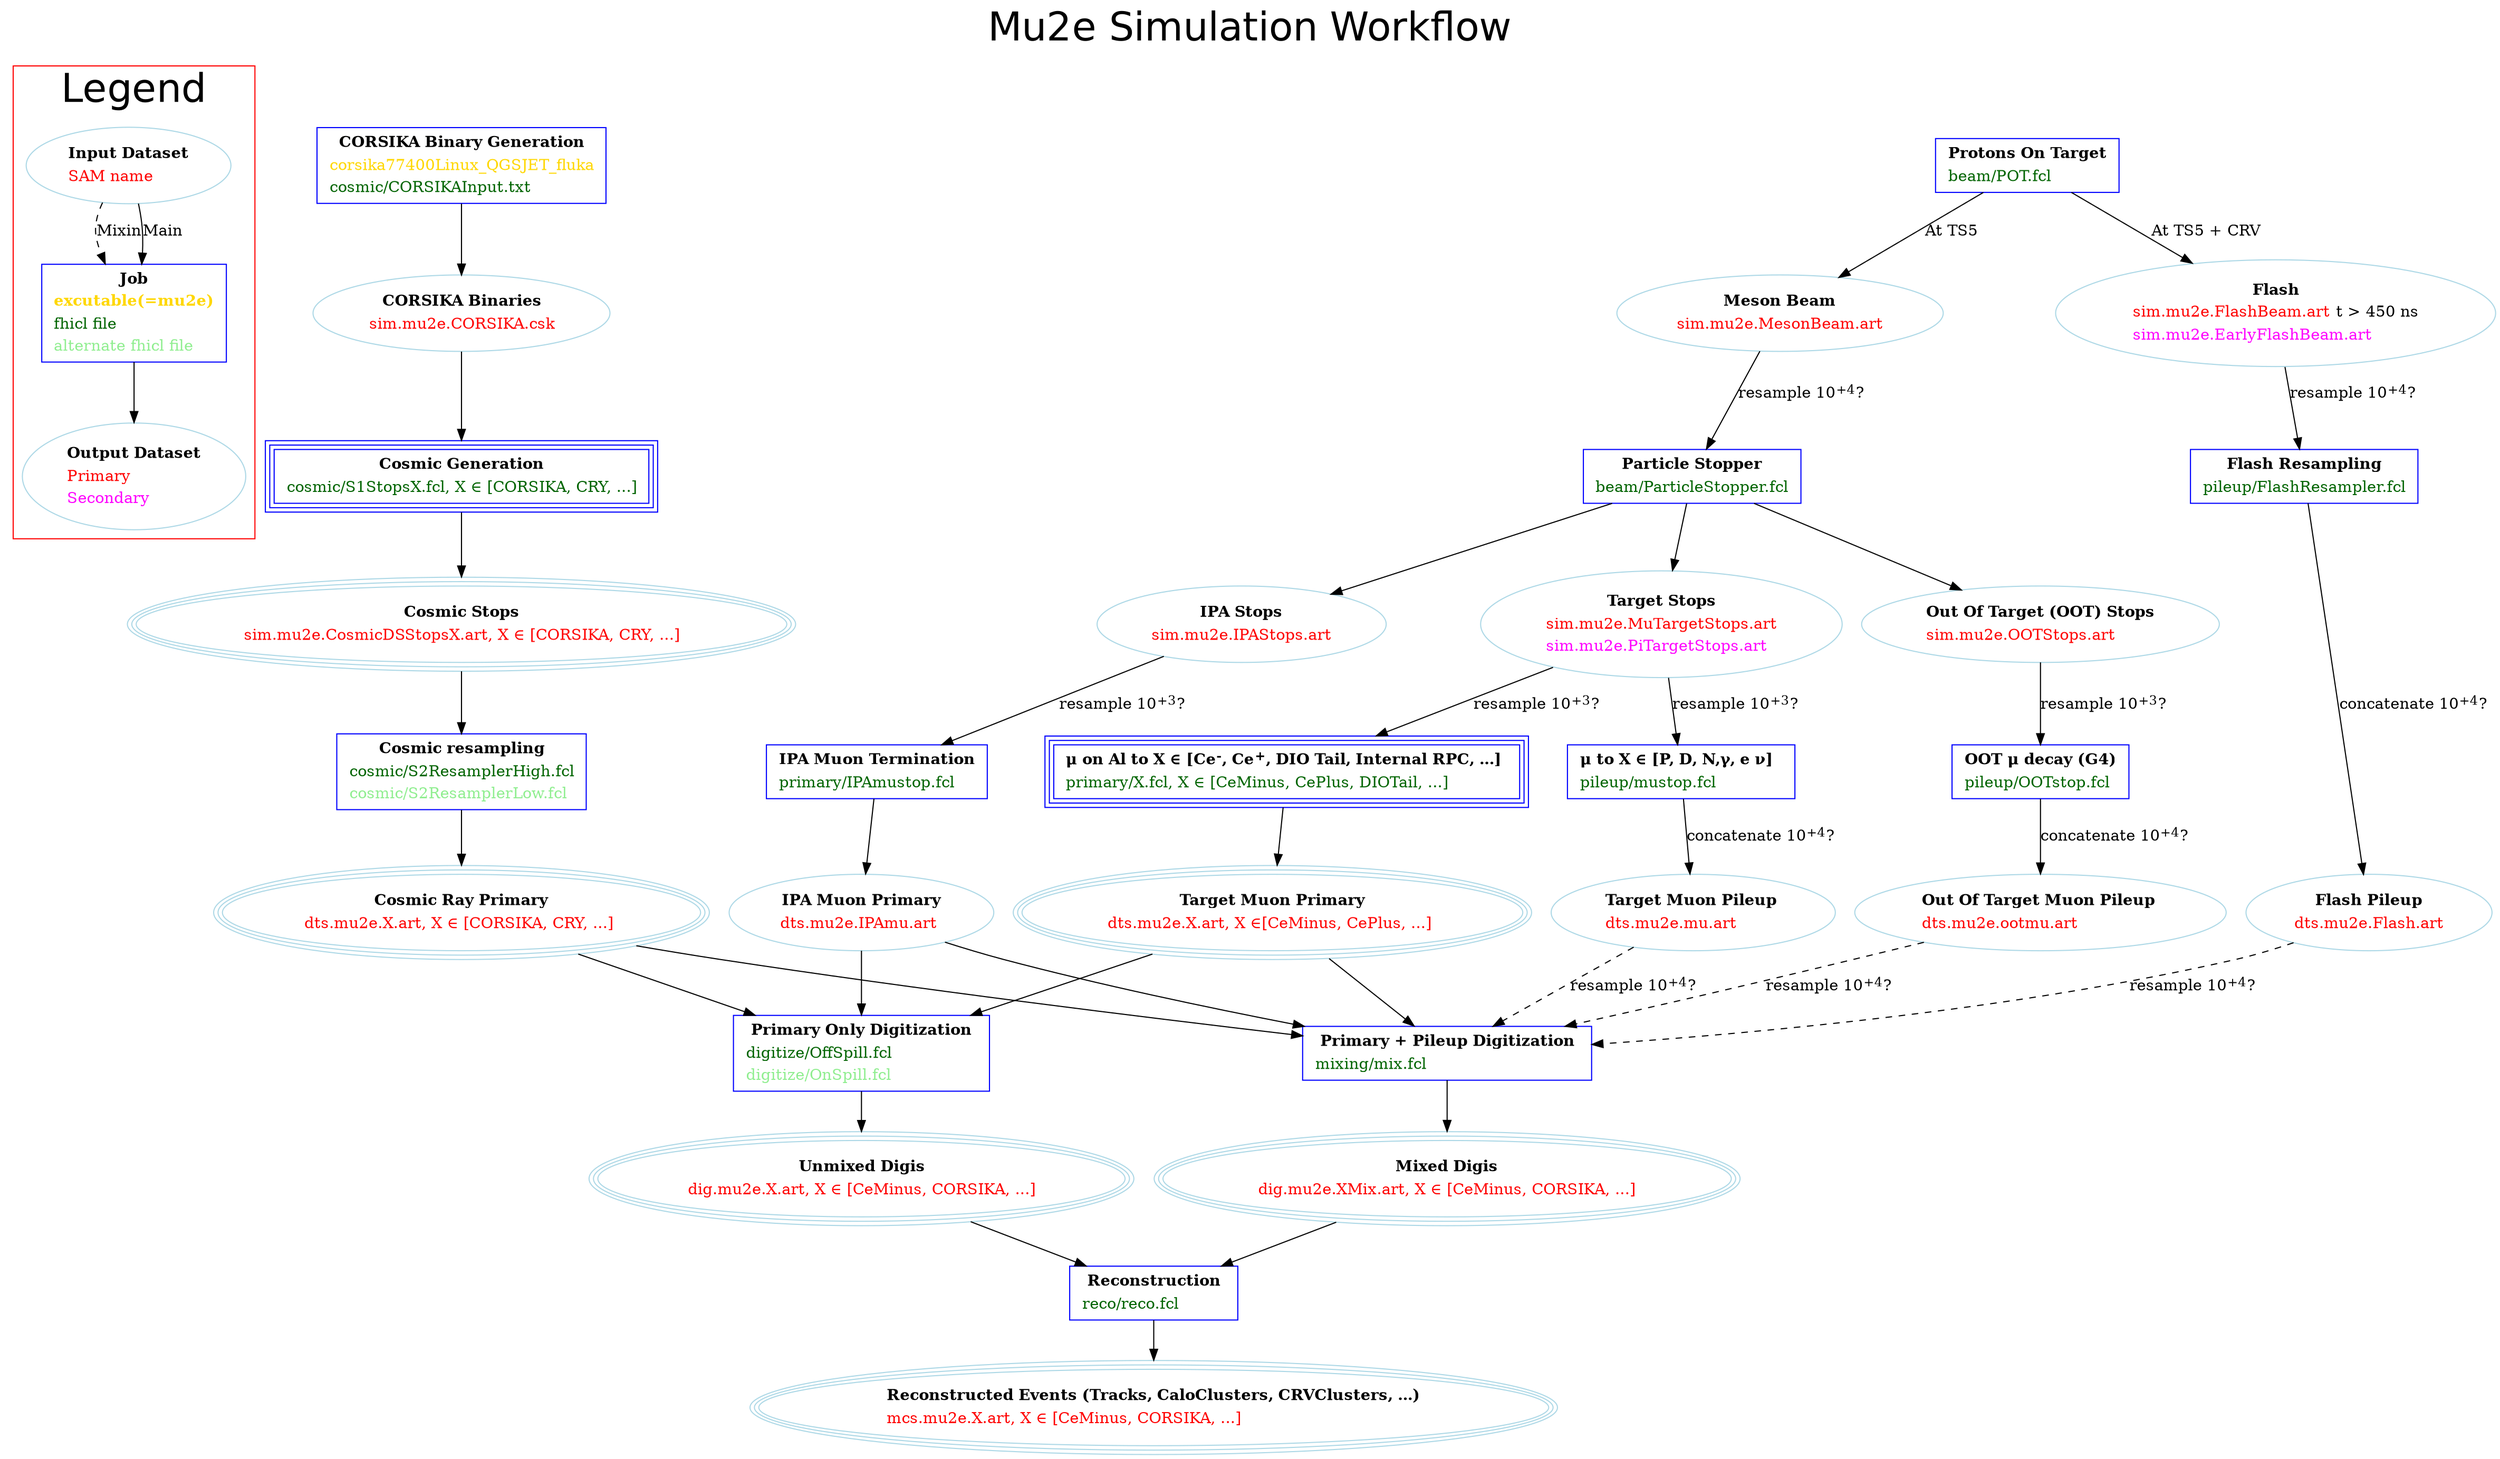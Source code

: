 /* Flowchart showing the simulation workflow for Mu2e.
 * To compile:
 *
 *     dot -T(suf) SimulationWorkflow.dot -o SimulationWorkflow.(suf), suf=tiff, jpg, pdf, ... 
 *    See https://graphviz.gitlab.io/documentation/ for more details
 *
 */

digraph SimWorkflow {
  /* size="14,11"; */
  label = "Mu2e Simulation Workflow";
  fontname="Helvetica";
  fontsize="36";
  labelloc = t;

  subgraph clusterLegend {
    rankdir=TB;
    color="red";
    label="Legend";
    Job [shape=box,color=blue,
	label=<<table border="0" cellborder="0" cellspacing="1">
	  <tr><td align="center"><b>Job</b></td></tr>
	  <tr><td align="center"><b><font color="gold">excutable(=mu2e)</font></b></td></tr>
	  <tr><td align="left"><font color="darkgreen">fhicl file</font></td></tr>
	  <tr><td align="left"><font color="lightgreen">alternate fhicl file</font></td></tr>
	  </table>>];

    Input [shape=oval, color=lightblue,
	    label=<<table border="0" cellborder="0" cellspacing="1">
	      <tr><td align="center"><b>Input Dataset</b></td></tr>
	      <tr><td align="left"><font color="red">SAM name</font></td></tr>
	      </table>>];
    Output [shape=oval, color=lightblue,
	    label=<<table border="0" cellborder="0" cellspacing="1">
	      <tr><td align="center"><b>Output Dataset</b></td></tr>
	      <tr><td align="left"><font color="red">Primary</font></td></tr>
	      <tr><td align="left"><font color="fuchsia">Secondary</font></td></tr>
	      </table>>];

    Input -> Job [style=dashed, label="Mixin"];
    Input -> Job [style=solid, label="Main"];
    Job->Output;
  }

  subgraph Campaign {

    POT [shape=box,color=blue,
	label=<<table border="0" cellborder="0" cellspacing="1">
	  <tr><td align="center"><b>Protons On Target</b></td></tr>
	  <tr><td align="left"><font color="darkgreen">beam/POT.fcl</font></td></tr>
	  </table>>];
    Beam [shape=oval,color=lightblue,
	 label=<<table border="0" cellborder="0" cellspacing="1">
	   <tr><td align="center"><b>Meson Beam</b></td></tr>
	   <tr><td align="left"><font color="red">sim.mu2e.MesonBeam.art</font></td></tr>
	   </table>>];
    Flash [shape=oval, color=lightblue,
	      label=<<table border="0" cellborder="0" cellspacing="1">
		<tr><td align="center"><b>Flash</b></td></tr>
		<tr><td align="left"><font color="red">sim.mu2e.FlashBeam.art</font> <font color="black">t &gt; 450 ns</font></td></tr>
		<tr><td align="left"><font color="fuchsia">sim.mu2e.EarlyFlashBeam.art</font></td></tr>
		</table>>];

    POT -> Flash [ label="At TS5 + CRV"];
    POT ->  Beam [ label="At TS5"];

    FlashResampling [shape=box,color=blue,
		    label=<<table border="0" cellborder="0" cellspacing="1">
		      <tr><td align="center"><b>Flash Resampling</b></td></tr>
		      <tr><td align="left"><font color="darkgreen">pileup/FlashResampler.fcl</font></td></tr>
		      </table>>];

    StopPositionResampling [shape=box,color=blue,
			   label=<<table border="0" cellborder="0" cellspacing="1">
			     <tr><td align="center"><b>Particle Stopper</b></td></tr>
			     <tr><td align="left"><font color="darkgreen">beam/ParticleStopper.fcl</font></td></tr>
			     </table>>];

    Beam -> StopPositionResampling [ label=<resample 10<sup>+4</sup>?> ];
    Flash -> FlashResampling [ label=<resample 10<sup>+4</sup>?> ];
    FlashPileup [shape=oval, color=lightblue,
		    label=<<table border="0" cellborder="0" cellspacing="1">
		      <tr><td align="center"><b>Flash Pileup</b></td></tr>
		      <tr><td align="left"><font color="red">dts.mu2e.Flash.art</font></td></tr>
		      </table>>];

    TargetStops [shape=oval, color=lightblue,
		label=<<table border="0" cellborder="0" cellspacing="1">
		  <tr><td align="center"><b>Target Stops</b></td></tr>
		  <tr><td align="left"><font color="red">sim.mu2e.MuTargetStops.art</font></td></tr>
		  <tr><td align="left"><font color="fuchsia">sim.mu2e.PiTargetStops.art</font></td></tr>
		  </table>>];

    OutOfTargetStops [shape=oval, color=lightblue,
		     label=<<table border="0" cellborder="0" cellspacing="1">
		       <tr><td align="center"><b>Out Of Target (OOT) Stops</b></td></tr>
		       <tr><td align="left"><font color="red">sim.mu2e.OOTStops.art</font></td></tr>
		       </table>>];

    IPAStops [shape=oval, color=lightblue,
	     label=<<table border="0" cellborder="0" cellspacing="1">
	       <tr><td align="center"><b>IPA Stops</b></td></tr>
	       <tr><td align="left"><font color="red">sim.mu2e.IPAStops.art</font></td></tr>
	       </table>>];

    FlashResampling -> FlashPileup [ label=<concatenate 10<sup>+4</sup>?> ];


    StopPositionResampling -> TargetStops;
    StopPositionResampling -> OutOfTargetStops;
    StopPositionResampling -> IPAStops;

    PrimaryMuonTerm [shape=box, peripheries=3, color=blue,
		    label=<<table border="0" cellborder="0" cellspacing="1">
		      <tr><td align="center"><b>&mu; on Al to X &isin; [Ce<sup>-</sup>, Ce<sup>+</sup>, DIO Tail, Internal RPC, ...] </b></td></tr>
		      <tr><td align="left"><font color="darkgreen">primary/X.fcl, X &isin; [CeMinus, CePlus, DIOTail, ...]</font></td></tr>
		      </table>>];

    PileupMuonTerm [shape=box,color=blue,
		       label=<<table border="0" cellborder="0" cellspacing="1">
			 <tr><td align="center"><b>&mu; to X &isin; [P, D, N,&gamma;, e &nu;]  </b></td></tr>
			 <tr><td align="left"><font color="darkgreen">pileup/mustop.fcl</font></td></tr>
			 </table>>];

    OutOfTargetMuonTerm [shape=box,color=blue,
			label=<<table border="0" cellborder="0" cellspacing="1">
			  <tr><td align="center"><b>OOT &mu; decay (G4)</b></td></tr>
			  <tr><td align="left"><font color="darkgreen">pileup/OOTstop.fcl</font></td></tr>
			  </table>>];

    IPAMuonTerm [shape=box,color=blue,
		label=<<table border="0" cellborder="0" cellspacing="1">
		  <tr><td align="center"><b>IPA Muon Termination</b></td></tr>v
		  <tr><td align="left"><font color="darkgreen">primary/IPAmustop.fcl</font></td></tr></table>>];

    TargetStops -> PrimaryMuonTerm [ label=<resample 10<sup>+3</sup>?> ];
    TargetStops -> PileupMuonTerm [ label=<resample 10<sup>+3</sup>?> ];
    OutOfTargetStops -> OutOfTargetMuonTerm [ label=<resample 10<sup>+3</sup>?> ];
    IPAStops -> IPAMuonTerm [ label=<resample 10<sup>+3</sup>?> ];

    CosmicStage0 [shape=box, peripheries=1, color=blue,
            label=<<table border="0" cellborder="0" cellspacing="1">
                        <tr><td align="center"><b>CORSIKA Binary Generation</b></td></tr>
                        <tr><td align="left"><font color="gold">corsika77400Linux_QGSJET_fluka</font></td></tr>
                        <tr><td align="left"><font color="darkgreen">cosmic/CORSIKAInput.txt</font></td></tr>
                        </table>>];

    CORSIKAOutput [shape=oval, peripheries=1, color=lightblue,
		  label=<<table border="0" cellborder="0" cellspacing="1">
		    <tr><td align="center"><b>CORSIKA Binaries</b></td></tr>
		    <tr><td align="left"><font color="red">sim.mu2e.CORSIKA.csk</font></td></tr>
		    </table>>];

    CosmicStage0 -> CORSIKAOutput;

    CosmicGenerator [shape=box, peripheries=3, color=blue,
		    label=<<table border="0" cellborder="0" cellspacing="1">
		      <tr><td align="center"><b>Cosmic Generation</b></td></tr>
		      <tr><td align="left"><font color="darkgreen">cosmic/S1StopsX.fcl, X &isin; [CORSIKA, CRY, ...]</font></td></tr>
		      </table>>];

    CORSIKAOutput -> CosmicGenerator;

    CosmicStage1Output [shape=oval, peripheries=3, color=lightblue,
		  label=<<table border="0" cellborder="0" cellspacing="1">
		    <tr><td align="center"><b>Cosmic Stops</b></td></tr>
		    <tr><td align="left"><font color="red">sim.mu2e.CosmicDSStopsX.art, X &isin; [CORSIKA, CRY, ...]</font></td></tr>
		    </table>>];

    CosmicGenerator -> CosmicStage1Output;

    CosmicStage2 [shape=box, peripheries=1, color=blue,
        label=<<table border="0" cellborder="0" cellspacing="1">
            <tr><td align="center"><b>Cosmic resampling</b></td></tr>
            <tr><td align="left"><font color="darkgreen">cosmic/S2ResamplerHigh.fcl</font></td></tr>
            <tr><td align="left"><font color="lightgreen">cosmic/S2ResamplerLow.fcl</font></td></tr>
            </table>>];

    CosmicStage1Output -> CosmicStage2;

    CosmicPrimary [shape=oval, peripheries=3, color=lightblue,
		  label=<<table border="0" cellborder="0" cellspacing="1">
		    <tr><td align="center"><b>Cosmic Ray Primary</b></td></tr>
		    <tr><td align="left"><font color="red">dts.mu2e.X.art, X &isin; [CORSIKA, CRY, ...]</font></td></tr>
		    </table>>];

    IPAPrimary [shape=oval, color=lightblue,
	       label=<<table border="0" cellborder="0" cellspacing="1">
		 <tr><td align="center"><b>IPA Muon Primary</b></td></tr>
		 <tr><td align="left"><font color="red">dts.mu2e.IPAmu.art </font></td></tr>
		 </table>>];

    MuonPrimary [shape=oval, peripheries=3, color=lightblue,
		label=<<table border="0" cellborder="0" cellspacing="1">
		  <tr><td align="center"><b>Target Muon Primary</b></td></tr>
		  <tr><td align="left"><font color="red">dts.mu2e.X.art, X &isin;[CeMinus, CePlus, ...] </font></td></tr>
		  </table>>];

    CosmicStage2 -> CosmicPrimary;
    PrimaryMuonTerm -> MuonPrimary;
    IPAMuonTerm -> IPAPrimary;
    {rank=same CosmicStage1Output IPAStops};

    CosmicPrimary [shape=oval, peripheries=3, color=lightblue,
		  label=<<table border="0" cellborder="0" cellspacing="1">
		    <tr><td align="center"><b>Cosmic Ray Primary</b></td></tr>
		    <tr><td align="left"><font color="red">dts.mu2e.X.art, X &isin; [CORSIKA, CRY, ...] </font></td></tr>
		    </table>>];

    TargetMuonPileup [shape=oval, color=lightblue,
			 label=<<table border="0" cellborder="0" cellspacing="1">
			   <tr><td align="center"><b>Target Muon Pileup </b></td></tr>
			   <tr><td align="left"><font color="red">dts.mu2e.mu.art</font></td></tr>
			   </table>>];

    OutOfTargetMuonPileup [shape=oval, color=lightblue,
			      label=<<table border="0" cellborder="0" cellspacing="1">
				<tr><td align="center"><b>Out Of Target Muon Pileup </b></td></tr>
				<tr><td align="left"><font color="red">dts.mu2e.ootmu.art</font></td></tr>
				</table>>];

    PileupMuonTerm -> TargetMuonPileup [ label=<concatenate 10<sup>+4</sup>?> ];
    OutOfTargetMuonTerm -> OutOfTargetMuonPileup [ label=<concatenate 10<sup>+4</sup>?> ];
    {rank=same TargetMuonPileup OutOfTargetMuonPileup FlashPileup CosmicPrimary MuonPrimary IPAPrimary};

    MixDigitization [shape=box, peripheries=1, color=blue,
		    label=<<table border="0" cellborder="0" cellspacing="1">
		      <tr><td align="center"><b> Primary + Pileup Digitization </b></td></tr>
		      <tr><td align="left"><font color="darkgreen">mixing/mix.fcl</font></td></tr>
		      </table>>];

    NomixDigitization [shape=box, peripheries=1, color=blue,
		      label=<<table border="0" cellborder="0" cellspacing="1">
		      <tr><td align="center"><b> Primary Only Digitization </b></td></tr>
		      <tr><td align="left"><font color="darkgreen">digitize/OffSpill.fcl</font></td></tr>
		      <tr><td align="left"><font color="lightgreen">digitize/OnSpill.fcl</font></td></tr>
		      </table>>];

    MuonPrimary -> MixDigitization;
    CosmicPrimary -> MixDigitization;
    IPAPrimary -> MixDigitization;
    TargetMuonPileup -> MixDigitization [style=dashed, label=<resample 10<sup>+4</sup>?> ];
    OutOfTargetMuonPileup -> MixDigitization [style=dashed, label=<resample 10<sup>+4</sup>?>];
    FlashPileup -> MixDigitization [style=dashed, label=<resample 10<sup>+4</sup>?>];

    MuonPrimary -> NomixDigitization;
    CosmicPrimary -> NomixDigitization;
    IPAPrimary -> NomixDigitization;

    UnmixedDigis [shape=oval, peripheries=3, color=lightblue,
		 label=<<table border="0" cellborder="0" cellspacing="1">
		   <tr><td align="center"><b>Unmixed Digis</b></td></tr>
		   <tr><td align="left"><font color="red">dig.mu2e.X.art, X &isin; [CeMinus, CORSIKA, ...]</font></td></tr>
		   </table>>];

    MixedDigis [shape=oval, peripheries=3, color=lightblue,
	       label=<<table border="0" cellborder="0" cellspacing="1">
		 <tr><td align="center"><b>Mixed Digis</b></td></tr>
		 <tr><td align="left"><font color="red">dig.mu2e.XMix.art, X &isin; [CeMinus, CORSIKA, ...]</font></td></tr>
		 </table>>];

    NomixDigitization -> UnmixedDigis;
    MixDigitization -> MixedDigis;

    {rank=same NomixDigitization MixDigitization};

    Reconstruction [shape=box, peripheries=1, color=blue,
		   label=<<table border="0" cellborder="0" cellspacing="1">
		     <tr><td align="center"><b> Reconstruction </b></td></tr>
		     <tr><td align="left"><font color="darkgreen">reco/reco.fcl </font></td></tr>
		     </table>>];

    Reco [shape=oval, color=lightblue, peripheries=3
	 label=<<table border="0" cellborder="0" cellspacing="1">
	   <tr><td align="center"><b>Reconstructed Events (Tracks, CaloClusters, CRVClusters, ...)</b></td></tr>
	   <tr><td align="left"><font color="red">mcs.mu2e.X.art, X &isin; [CeMinus, CORSIKA, ...]</font></td></tr>
	   </table>>];

    MixedDigis -> Reconstruction
      UnmixedDigis -> Reconstruction
      Reconstruction -> Reco

  }
}

